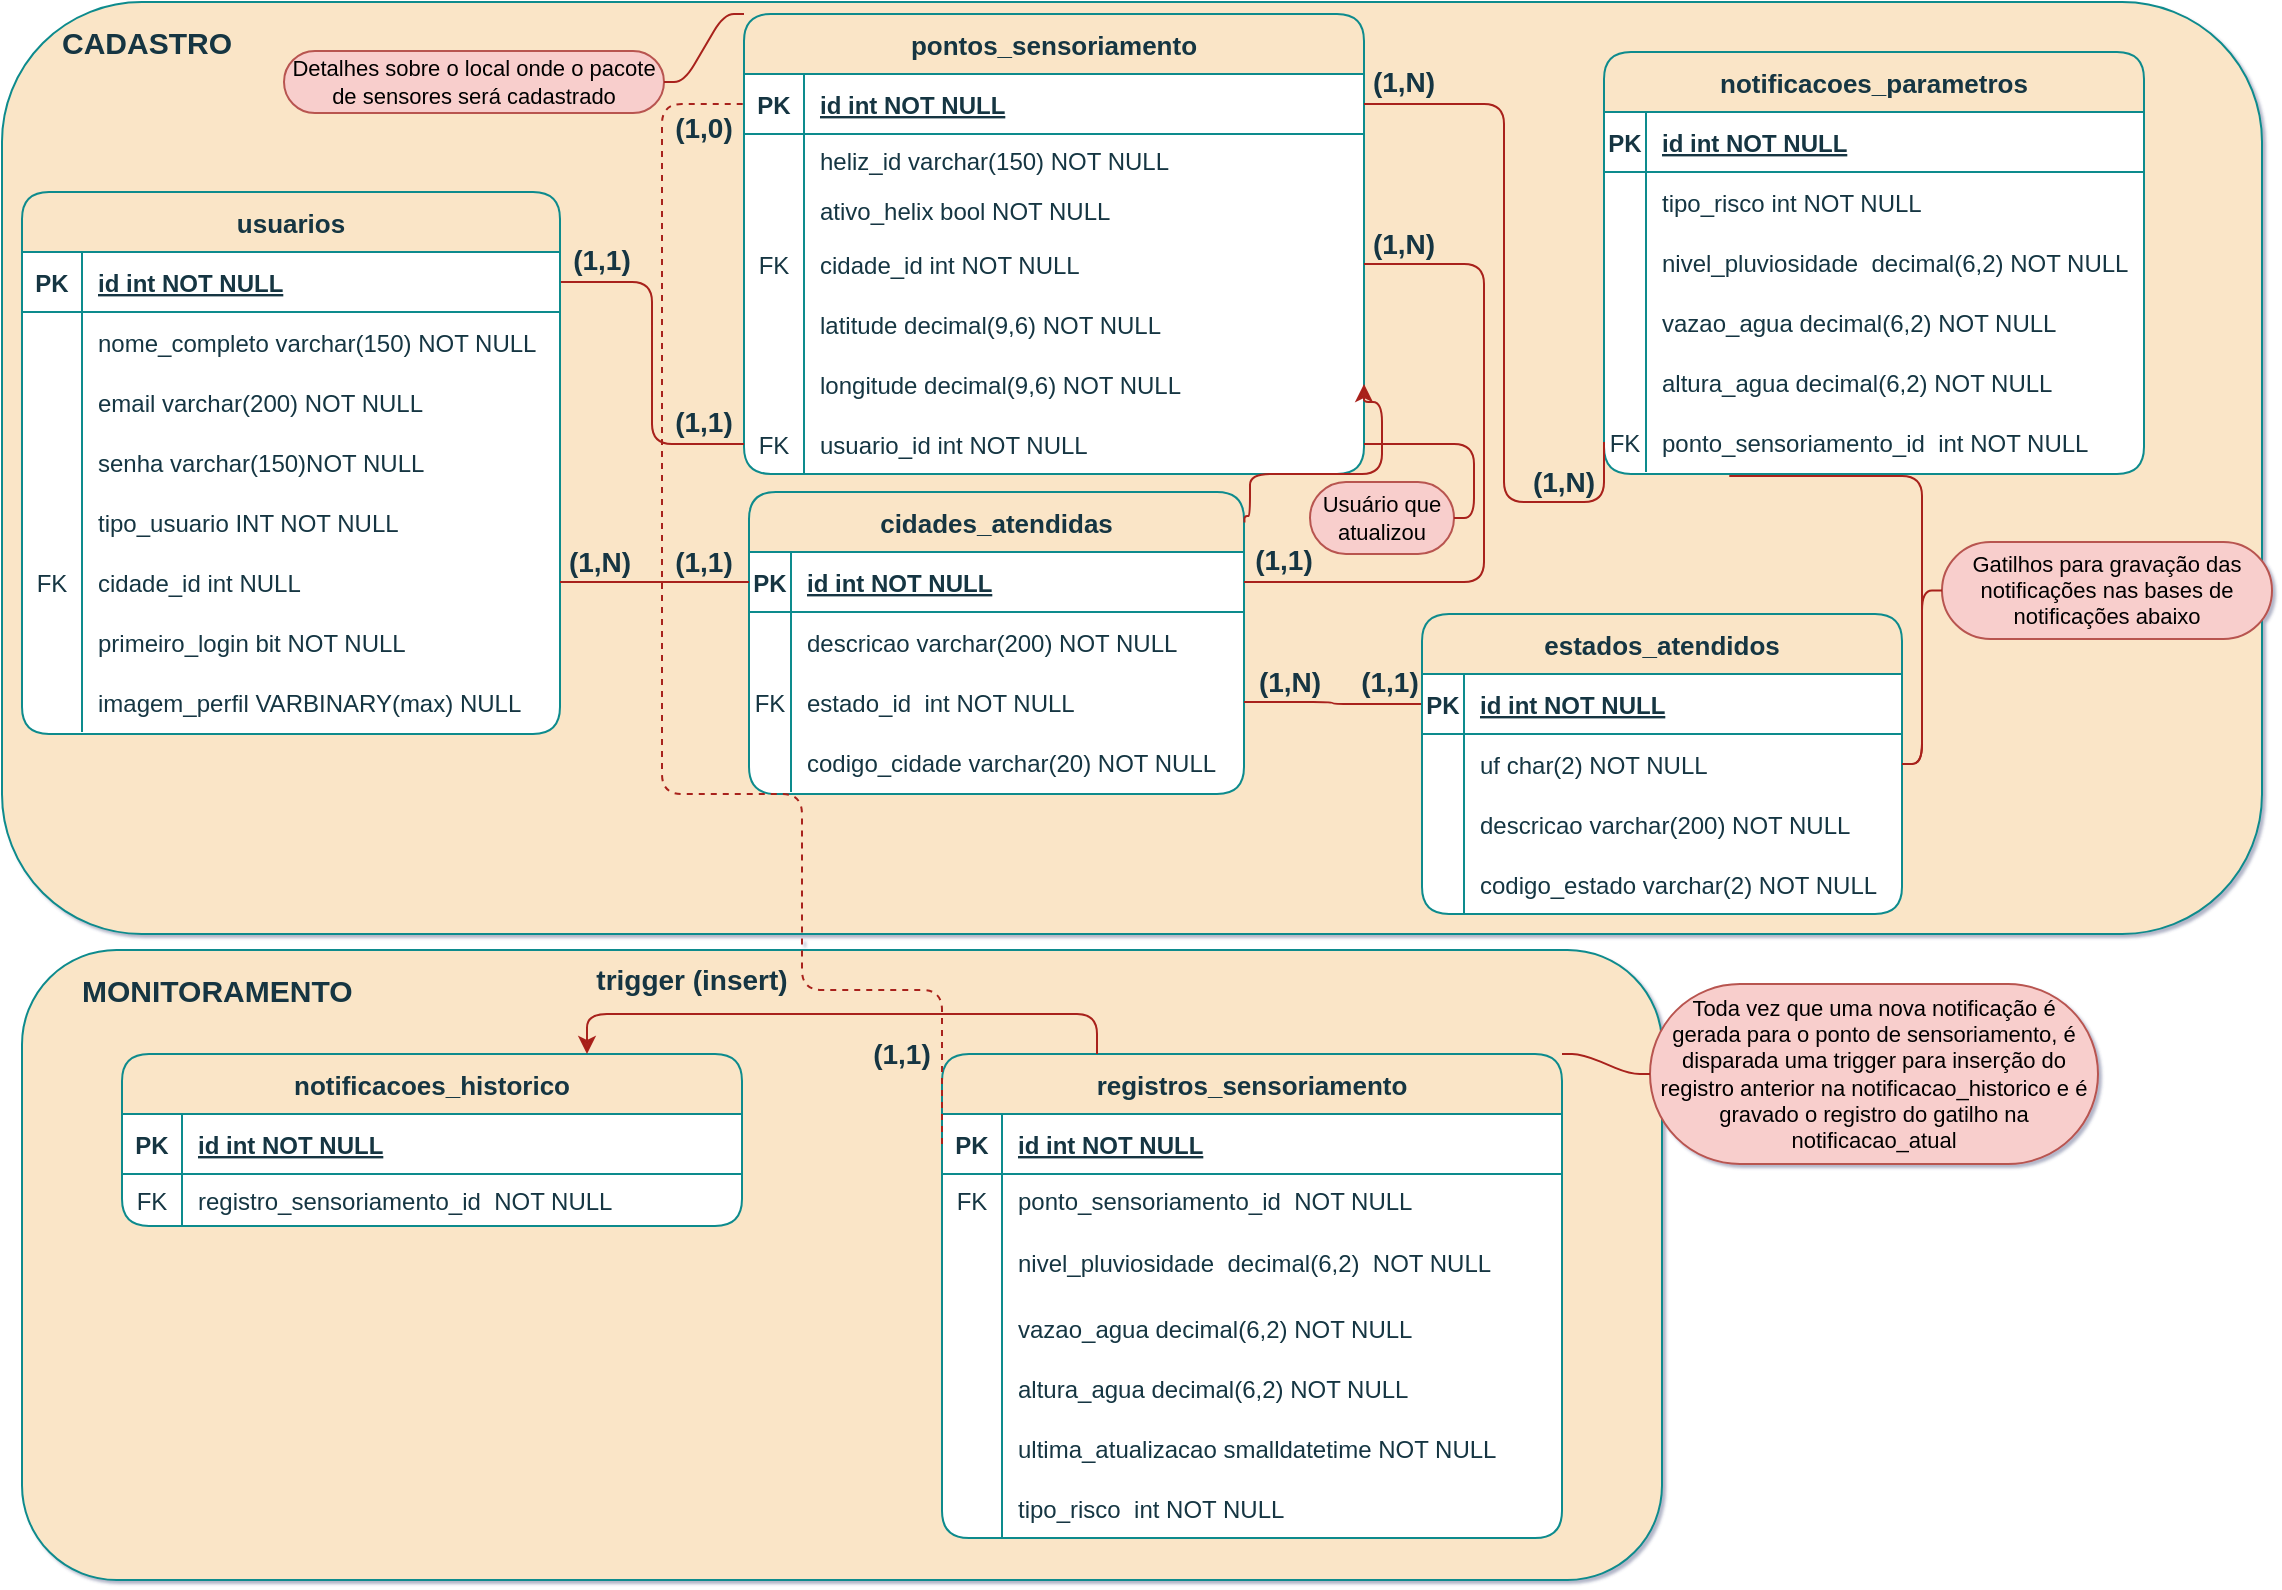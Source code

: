 <mxfile version="14.9.6" type="device"><diagram id="jBr9IymZBDdei56q7elg" name="avisa-enchente"><mxGraphModel dx="846" dy="494" grid="1" gridSize="10" guides="1" tooltips="1" connect="1" arrows="1" fold="1" page="1" pageScale="1" pageWidth="1169" pageHeight="827" background="#ffffff" math="0" shadow="1"><root><mxCell id="0"/><mxCell id="1" parent="0"/><mxCell id="1Hnr6GfS779d2WCaRa4n-60" value="CADASTRO" style="rounded=1;whiteSpace=wrap;html=1;fillColor=#FAE5C7;labelPosition=center;verticalLabelPosition=top;align=left;verticalAlign=bottom;spacingTop=0;strokeColor=#0F8B8D;spacing=-30;spacingRight=0;spacingLeft=60;fontStyle=1;fontSize=15;gradientDirection=west;fontColor=#143642;" parent="1" vertex="1"><mxGeometry x="30" y="14" width="1130" height="466" as="geometry"/></mxCell><mxCell id="1Hnr6GfS779d2WCaRa4n-58" value="MONITORAMENTO" style="rounded=1;whiteSpace=wrap;html=1;labelPosition=center;verticalLabelPosition=top;align=left;verticalAlign=bottom;spacingLeft=60;fillColor=#FAE5C7;strokeColor=#0F8B8D;spacing=-30;fontStyle=1;fontSize=15;fontColor=#143642;" parent="1" vertex="1"><mxGeometry x="40" y="488" width="820" height="315" as="geometry"/></mxCell><mxCell id="GgsB9vid7x8GfVZ6DbZx-3" value="notificacoes_parametros" style="shape=table;startSize=30;container=1;collapsible=1;childLayout=tableLayout;fixedRows=1;rowLines=0;fontStyle=1;align=center;resizeLast=1;fontSize=13;swimlaneFillColor=default;fillColor=#FAE5C7;strokeColor=#0F8B8D;fontColor=#143642;rounded=1;" parent="1" vertex="1"><mxGeometry x="831" y="39" width="270" height="211" as="geometry"/></mxCell><mxCell id="GgsB9vid7x8GfVZ6DbZx-4" value="" style="shape=partialRectangle;collapsible=0;dropTarget=0;pointerEvents=0;fillColor=none;points=[[0,0.5],[1,0.5]];portConstraint=eastwest;top=0;left=0;right=0;bottom=1;strokeColor=#0F8B8D;fontColor=#143642;rounded=1;" parent="GgsB9vid7x8GfVZ6DbZx-3" vertex="1"><mxGeometry y="30" width="270" height="30" as="geometry"/></mxCell><mxCell id="GgsB9vid7x8GfVZ6DbZx-5" value="PK" style="shape=partialRectangle;overflow=hidden;connectable=0;fillColor=none;top=0;left=0;bottom=0;right=0;fontStyle=1;strokeColor=#0F8B8D;fontColor=#143642;rounded=1;" parent="GgsB9vid7x8GfVZ6DbZx-4" vertex="1"><mxGeometry width="21.0" height="30" as="geometry"><mxRectangle width="21.0" height="30" as="alternateBounds"/></mxGeometry></mxCell><mxCell id="GgsB9vid7x8GfVZ6DbZx-6" value="id int NOT NULL" style="shape=partialRectangle;overflow=hidden;connectable=0;fillColor=none;top=0;left=0;bottom=0;right=0;align=left;spacingLeft=6;fontStyle=5;strokeColor=#0F8B8D;fontColor=#143642;rounded=1;" parent="GgsB9vid7x8GfVZ6DbZx-4" vertex="1"><mxGeometry x="21.0" width="249" height="30" as="geometry"><mxRectangle width="249" height="30" as="alternateBounds"/></mxGeometry></mxCell><mxCell id="M9sTHSQk9qjNl0RPblQT-67" style="shape=partialRectangle;collapsible=0;dropTarget=0;pointerEvents=0;fillColor=none;points=[[0,0.5],[1,0.5]];portConstraint=eastwest;top=0;left=0;right=0;bottom=0;strokeColor=#0F8B8D;fontColor=#143642;rounded=1;" parent="GgsB9vid7x8GfVZ6DbZx-3" vertex="1"><mxGeometry y="60" width="270" height="30" as="geometry"/></mxCell><mxCell id="M9sTHSQk9qjNl0RPblQT-68" style="shape=partialRectangle;overflow=hidden;connectable=0;fillColor=none;top=0;left=0;bottom=0;right=0;strokeColor=#0F8B8D;fontColor=#143642;rounded=1;" parent="M9sTHSQk9qjNl0RPblQT-67" vertex="1"><mxGeometry width="21.0" height="30" as="geometry"><mxRectangle width="21.0" height="30" as="alternateBounds"/></mxGeometry></mxCell><mxCell id="M9sTHSQk9qjNl0RPblQT-69" value="tipo_risco int NOT NULL" style="shape=partialRectangle;overflow=hidden;connectable=0;fillColor=none;top=0;left=0;bottom=0;right=0;align=left;spacingLeft=6;strokeColor=#0F8B8D;fontColor=#143642;rounded=1;" parent="M9sTHSQk9qjNl0RPblQT-67" vertex="1"><mxGeometry x="21.0" width="249" height="30" as="geometry"><mxRectangle width="249" height="30" as="alternateBounds"/></mxGeometry></mxCell><mxCell id="M9sTHSQk9qjNl0RPblQT-70" style="shape=partialRectangle;collapsible=0;dropTarget=0;pointerEvents=0;fillColor=none;points=[[0,0.5],[1,0.5]];portConstraint=eastwest;top=0;left=0;right=0;bottom=0;strokeColor=#0F8B8D;fontColor=#143642;rounded=1;" parent="GgsB9vid7x8GfVZ6DbZx-3" vertex="1"><mxGeometry y="90" width="270" height="30" as="geometry"/></mxCell><mxCell id="M9sTHSQk9qjNl0RPblQT-71" style="shape=partialRectangle;overflow=hidden;connectable=0;fillColor=none;top=0;left=0;bottom=0;right=0;strokeColor=#0F8B8D;fontColor=#143642;rounded=1;" parent="M9sTHSQk9qjNl0RPblQT-70" vertex="1"><mxGeometry width="21.0" height="30" as="geometry"><mxRectangle width="21.0" height="30" as="alternateBounds"/></mxGeometry></mxCell><mxCell id="M9sTHSQk9qjNl0RPblQT-72" value="nivel_pluviosidade  decimal(6,2) NOT NULL" style="shape=partialRectangle;overflow=hidden;connectable=0;fillColor=none;top=0;left=0;bottom=0;right=0;align=left;spacingLeft=6;strokeColor=#0F8B8D;fontColor=#143642;rounded=1;" parent="M9sTHSQk9qjNl0RPblQT-70" vertex="1"><mxGeometry x="21.0" width="249" height="30" as="geometry"><mxRectangle width="249" height="30" as="alternateBounds"/></mxGeometry></mxCell><mxCell id="M9sTHSQk9qjNl0RPblQT-84" style="shape=partialRectangle;collapsible=0;dropTarget=0;pointerEvents=0;fillColor=none;points=[[0,0.5],[1,0.5]];portConstraint=eastwest;top=0;left=0;right=0;bottom=0;strokeColor=#0F8B8D;fontColor=#143642;rounded=1;" parent="GgsB9vid7x8GfVZ6DbZx-3" vertex="1"><mxGeometry y="120" width="270" height="30" as="geometry"/></mxCell><mxCell id="M9sTHSQk9qjNl0RPblQT-85" style="shape=partialRectangle;overflow=hidden;connectable=0;fillColor=none;top=0;left=0;bottom=0;right=0;strokeColor=#0F8B8D;fontColor=#143642;rounded=1;" parent="M9sTHSQk9qjNl0RPblQT-84" vertex="1"><mxGeometry width="21.0" height="30" as="geometry"><mxRectangle width="21.0" height="30" as="alternateBounds"/></mxGeometry></mxCell><mxCell id="M9sTHSQk9qjNl0RPblQT-86" value="vazao_agua decimal(6,2) NOT NULL" style="shape=partialRectangle;overflow=hidden;connectable=0;fillColor=none;top=0;left=0;bottom=0;right=0;align=left;spacingLeft=6;strokeColor=#0F8B8D;fontColor=#143642;rounded=1;" parent="M9sTHSQk9qjNl0RPblQT-84" vertex="1"><mxGeometry x="21.0" width="249" height="30" as="geometry"><mxRectangle width="249" height="30" as="alternateBounds"/></mxGeometry></mxCell><mxCell id="M9sTHSQk9qjNl0RPblQT-81" style="shape=partialRectangle;collapsible=0;dropTarget=0;pointerEvents=0;fillColor=none;points=[[0,0.5],[1,0.5]];portConstraint=eastwest;top=0;left=0;right=0;bottom=0;strokeColor=#0F8B8D;fontColor=#143642;rounded=1;" parent="GgsB9vid7x8GfVZ6DbZx-3" vertex="1"><mxGeometry y="150" width="270" height="30" as="geometry"/></mxCell><mxCell id="M9sTHSQk9qjNl0RPblQT-82" style="shape=partialRectangle;overflow=hidden;connectable=0;fillColor=none;top=0;left=0;bottom=0;right=0;strokeColor=#0F8B8D;fontColor=#143642;rounded=1;" parent="M9sTHSQk9qjNl0RPblQT-81" vertex="1"><mxGeometry width="21.0" height="30" as="geometry"><mxRectangle width="21.0" height="30" as="alternateBounds"/></mxGeometry></mxCell><mxCell id="M9sTHSQk9qjNl0RPblQT-83" value="altura_agua decimal(6,2) NOT NULL" style="shape=partialRectangle;overflow=hidden;connectable=0;fillColor=none;top=0;left=0;bottom=0;right=0;align=left;spacingLeft=6;strokeColor=#0F8B8D;fontColor=#143642;rounded=1;" parent="M9sTHSQk9qjNl0RPblQT-81" vertex="1"><mxGeometry x="21.0" width="249" height="30" as="geometry"><mxRectangle width="249" height="30" as="alternateBounds"/></mxGeometry></mxCell><mxCell id="GgsB9vid7x8GfVZ6DbZx-10" value="" style="shape=partialRectangle;collapsible=0;dropTarget=0;pointerEvents=0;fillColor=none;points=[[0,0.5],[1,0.5]];portConstraint=eastwest;top=0;left=0;right=0;bottom=0;strokeColor=#0F8B8D;fontColor=#143642;rounded=1;" parent="GgsB9vid7x8GfVZ6DbZx-3" vertex="1"><mxGeometry y="180" width="270" height="30" as="geometry"/></mxCell><mxCell id="GgsB9vid7x8GfVZ6DbZx-11" value="FK" style="shape=partialRectangle;overflow=hidden;connectable=0;fillColor=none;top=0;left=0;bottom=0;right=0;strokeColor=#0F8B8D;fontColor=#143642;rounded=1;" parent="GgsB9vid7x8GfVZ6DbZx-10" vertex="1"><mxGeometry width="21.0" height="30" as="geometry"><mxRectangle width="21.0" height="30" as="alternateBounds"/></mxGeometry></mxCell><mxCell id="GgsB9vid7x8GfVZ6DbZx-12" value="ponto_sensoriamento_id  int NOT NULL" style="shape=partialRectangle;overflow=hidden;connectable=0;fillColor=none;top=0;left=0;bottom=0;right=0;align=left;spacingLeft=6;strokeColor=#0F8B8D;fontColor=#143642;rounded=1;" parent="GgsB9vid7x8GfVZ6DbZx-10" vertex="1"><mxGeometry x="21.0" width="249" height="30" as="geometry"><mxRectangle width="249" height="30" as="alternateBounds"/></mxGeometry></mxCell><mxCell id="M9sTHSQk9qjNl0RPblQT-98" style="edgeStyle=orthogonalEdgeStyle;rounded=1;orthogonalLoop=1;jettySize=auto;html=1;entryX=1;entryY=0.5;entryDx=0;entryDy=0;endArrow=none;endFill=0;exitX=1;exitY=0.5;exitDx=0;exitDy=0;labelBackgroundColor=#DAD2D8;strokeColor=#A8201A;fontColor=#143642;" parent="1" target="M9sTHSQk9qjNl0RPblQT-17" edge="1"><mxGeometry relative="1" as="geometry"/></mxCell><mxCell id="GgsB9vid7x8GfVZ6DbZx-35" value="pontos_sensoriamento" style="shape=table;startSize=30;container=1;collapsible=1;childLayout=tableLayout;fixedRows=1;rowLines=0;fontStyle=1;align=center;resizeLast=1;fontSize=13;swimlaneFillColor=default;fillColor=#FAE5C7;strokeColor=#0F8B8D;fontColor=#143642;rounded=1;" parent="1" vertex="1"><mxGeometry x="401" y="20" width="310" height="230" as="geometry"><mxRectangle x="350" y="20" width="170" height="30" as="alternateBounds"/></mxGeometry></mxCell><mxCell id="GgsB9vid7x8GfVZ6DbZx-36" value="" style="shape=partialRectangle;collapsible=0;dropTarget=0;pointerEvents=0;fillColor=none;points=[[0,0.5],[1,0.5]];portConstraint=eastwest;top=0;left=0;right=0;bottom=1;strokeColor=#0F8B8D;fontColor=#143642;rounded=1;" parent="GgsB9vid7x8GfVZ6DbZx-35" vertex="1"><mxGeometry y="30" width="310" height="30" as="geometry"/></mxCell><mxCell id="GgsB9vid7x8GfVZ6DbZx-37" value="PK" style="shape=partialRectangle;overflow=hidden;connectable=0;fillColor=none;top=0;left=0;bottom=0;right=0;fontStyle=1;strokeColor=#0F8B8D;fontColor=#143642;rounded=1;" parent="GgsB9vid7x8GfVZ6DbZx-36" vertex="1"><mxGeometry width="30" height="30" as="geometry"><mxRectangle width="30" height="30" as="alternateBounds"/></mxGeometry></mxCell><mxCell id="GgsB9vid7x8GfVZ6DbZx-38" value="id int NOT NULL" style="shape=partialRectangle;overflow=hidden;connectable=0;fillColor=none;top=0;left=0;bottom=0;right=0;align=left;spacingLeft=6;fontStyle=5;strokeColor=#0F8B8D;fontColor=#143642;rounded=1;" parent="GgsB9vid7x8GfVZ6DbZx-36" vertex="1"><mxGeometry x="30" width="280" height="30" as="geometry"><mxRectangle width="280" height="30" as="alternateBounds"/></mxGeometry></mxCell><mxCell id="GgsB9vid7x8GfVZ6DbZx-39" value="" style="shape=partialRectangle;collapsible=0;dropTarget=0;pointerEvents=0;fillColor=none;points=[[0,0.5],[1,0.5]];portConstraint=eastwest;top=0;left=0;right=0;bottom=0;strokeColor=#0F8B8D;fontColor=#143642;rounded=1;" parent="GgsB9vid7x8GfVZ6DbZx-35" vertex="1"><mxGeometry y="60" width="310" height="26" as="geometry"/></mxCell><mxCell id="GgsB9vid7x8GfVZ6DbZx-40" value="" style="shape=partialRectangle;overflow=hidden;connectable=0;fillColor=none;top=0;left=0;bottom=0;right=0;strokeColor=#0F8B8D;fontColor=#143642;rounded=1;" parent="GgsB9vid7x8GfVZ6DbZx-39" vertex="1"><mxGeometry width="30" height="26" as="geometry"><mxRectangle width="30" height="26" as="alternateBounds"/></mxGeometry></mxCell><mxCell id="GgsB9vid7x8GfVZ6DbZx-41" value="heliz_id varchar(150) NOT NULL " style="shape=partialRectangle;overflow=hidden;connectable=0;fillColor=none;top=0;left=0;bottom=0;right=0;align=left;spacingLeft=6;strokeColor=#0F8B8D;fontColor=#143642;rounded=1;" parent="GgsB9vid7x8GfVZ6DbZx-39" vertex="1"><mxGeometry x="30" width="280" height="26" as="geometry"><mxRectangle width="280" height="26" as="alternateBounds"/></mxGeometry></mxCell><mxCell id="GgsB9vid7x8GfVZ6DbZx-42" value="" style="shape=partialRectangle;collapsible=0;dropTarget=0;pointerEvents=0;fillColor=none;points=[[0,0.5],[1,0.5]];portConstraint=eastwest;top=0;left=0;right=0;bottom=0;strokeColor=#0F8B8D;fontColor=#143642;rounded=1;" parent="GgsB9vid7x8GfVZ6DbZx-35" vertex="1"><mxGeometry y="86" width="310" height="24" as="geometry"/></mxCell><mxCell id="GgsB9vid7x8GfVZ6DbZx-43" value="" style="shape=partialRectangle;overflow=hidden;connectable=0;fillColor=none;top=0;left=0;bottom=0;right=0;strokeColor=#0F8B8D;fontColor=#143642;rounded=1;" parent="GgsB9vid7x8GfVZ6DbZx-42" vertex="1"><mxGeometry width="30" height="24" as="geometry"><mxRectangle width="30" height="24" as="alternateBounds"/></mxGeometry></mxCell><mxCell id="GgsB9vid7x8GfVZ6DbZx-44" value="ativo_helix bool NOT NULL" style="shape=partialRectangle;overflow=hidden;connectable=0;fillColor=none;top=0;left=0;bottom=0;right=0;align=left;spacingLeft=6;strokeColor=#0F8B8D;fontColor=#143642;rounded=1;" parent="GgsB9vid7x8GfVZ6DbZx-42" vertex="1"><mxGeometry x="30" width="280" height="24" as="geometry"><mxRectangle width="280" height="24" as="alternateBounds"/></mxGeometry></mxCell><mxCell id="5u42FS3XqOp0l-_GVUL--12" style="shape=partialRectangle;collapsible=0;dropTarget=0;pointerEvents=0;fillColor=none;points=[[0,0.5],[1,0.5]];portConstraint=eastwest;top=0;left=0;right=0;bottom=0;strokeColor=#0F8B8D;fontColor=#143642;rounded=1;" parent="GgsB9vid7x8GfVZ6DbZx-35" vertex="1"><mxGeometry y="110" width="310" height="30" as="geometry"/></mxCell><mxCell id="5u42FS3XqOp0l-_GVUL--13" value="FK" style="shape=partialRectangle;overflow=hidden;connectable=0;fillColor=none;top=0;left=0;bottom=0;right=0;strokeColor=#0F8B8D;fontColor=#143642;rounded=1;" parent="5u42FS3XqOp0l-_GVUL--12" vertex="1"><mxGeometry width="30" height="30" as="geometry"><mxRectangle width="30" height="30" as="alternateBounds"/></mxGeometry></mxCell><mxCell id="5u42FS3XqOp0l-_GVUL--14" value="cidade_id int NOT NULL" style="shape=partialRectangle;overflow=hidden;connectable=0;fillColor=none;top=0;left=0;bottom=0;right=0;align=left;spacingLeft=6;fontStyle=0;strokeColor=#0F8B8D;fontColor=#143642;rounded=1;" parent="5u42FS3XqOp0l-_GVUL--12" vertex="1"><mxGeometry x="30" width="280" height="30" as="geometry"><mxRectangle width="280" height="30" as="alternateBounds"/></mxGeometry></mxCell><mxCell id="M9sTHSQk9qjNl0RPblQT-13" style="shape=partialRectangle;collapsible=0;dropTarget=0;pointerEvents=0;fillColor=none;points=[[0,0.5],[1,0.5]];portConstraint=eastwest;top=0;left=0;right=0;bottom=0;strokeColor=#0F8B8D;fontColor=#143642;rounded=1;" parent="GgsB9vid7x8GfVZ6DbZx-35" vertex="1"><mxGeometry y="140" width="310" height="30" as="geometry"/></mxCell><mxCell id="M9sTHSQk9qjNl0RPblQT-14" value="&#10;&#10;&lt;span style=&quot;color: rgb(0, 0, 0); font-family: helvetica; font-size: 12px; font-style: normal; font-weight: 400; letter-spacing: normal; text-align: left; text-indent: 0px; text-transform: none; word-spacing: 0px; background-color: rgb(248, 249, 250); display: inline; float: none;&quot;&gt;latitude Decimal(9,6) NOT NULL&lt;/span&gt;&#10;&#10;" style="shape=partialRectangle;overflow=hidden;connectable=0;fillColor=none;top=0;left=0;bottom=0;right=0;strokeColor=#0F8B8D;fontColor=#143642;rounded=1;" parent="M9sTHSQk9qjNl0RPblQT-13" vertex="1"><mxGeometry width="30" height="30" as="geometry"><mxRectangle width="30" height="30" as="alternateBounds"/></mxGeometry></mxCell><mxCell id="M9sTHSQk9qjNl0RPblQT-15" value="latitude decimal(9,6) NOT NULL" style="shape=partialRectangle;overflow=hidden;connectable=0;fillColor=none;top=0;left=0;bottom=0;right=0;align=left;spacingLeft=6;fontStyle=0;strokeColor=#0F8B8D;fontColor=#143642;rounded=1;" parent="M9sTHSQk9qjNl0RPblQT-13" vertex="1"><mxGeometry x="30" width="280" height="30" as="geometry"><mxRectangle width="280" height="30" as="alternateBounds"/></mxGeometry></mxCell><mxCell id="M9sTHSQk9qjNl0RPblQT-10" style="shape=partialRectangle;collapsible=0;dropTarget=0;pointerEvents=0;fillColor=none;points=[[0,0.5],[1,0.5]];portConstraint=eastwest;top=0;left=0;right=0;bottom=0;strokeColor=#0F8B8D;fontColor=#143642;rounded=1;" parent="GgsB9vid7x8GfVZ6DbZx-35" vertex="1"><mxGeometry y="170" width="310" height="30" as="geometry"/></mxCell><mxCell id="M9sTHSQk9qjNl0RPblQT-11" style="shape=partialRectangle;overflow=hidden;connectable=0;fillColor=none;top=0;left=0;bottom=0;right=0;strokeColor=#0F8B8D;fontColor=#143642;rounded=1;" parent="M9sTHSQk9qjNl0RPblQT-10" vertex="1"><mxGeometry width="30" height="30" as="geometry"><mxRectangle width="30" height="30" as="alternateBounds"/></mxGeometry></mxCell><mxCell id="M9sTHSQk9qjNl0RPblQT-12" value="longitude decimal(9,6) NOT NULL" style="shape=partialRectangle;overflow=hidden;connectable=0;fillColor=none;top=0;left=0;bottom=0;right=0;align=left;spacingLeft=6;fontStyle=0;strokeColor=#0F8B8D;fontColor=#143642;rounded=1;" parent="M9sTHSQk9qjNl0RPblQT-10" vertex="1"><mxGeometry x="30" width="280" height="30" as="geometry"><mxRectangle width="280" height="30" as="alternateBounds"/></mxGeometry></mxCell><mxCell id="M9sTHSQk9qjNl0RPblQT-64" style="shape=partialRectangle;collapsible=0;dropTarget=0;pointerEvents=0;fillColor=none;points=[[0,0.5],[1,0.5]];portConstraint=eastwest;top=0;left=0;right=0;bottom=0;strokeColor=#0F8B8D;fontColor=#143642;rounded=1;" parent="GgsB9vid7x8GfVZ6DbZx-35" vertex="1"><mxGeometry y="200" width="310" height="30" as="geometry"/></mxCell><mxCell id="M9sTHSQk9qjNl0RPblQT-65" value="FK" style="shape=partialRectangle;overflow=hidden;connectable=0;fillColor=none;top=0;left=0;bottom=0;right=0;strokeColor=#0F8B8D;fontColor=#143642;rounded=1;" parent="M9sTHSQk9qjNl0RPblQT-64" vertex="1"><mxGeometry width="30" height="30" as="geometry"><mxRectangle width="30" height="30" as="alternateBounds"/></mxGeometry></mxCell><mxCell id="M9sTHSQk9qjNl0RPblQT-66" value="usuario_id int NOT NULL" style="shape=partialRectangle;overflow=hidden;connectable=0;fillColor=none;top=0;left=0;bottom=0;right=0;align=left;spacingLeft=6;fontStyle=0;strokeColor=#0F8B8D;fontColor=#143642;rounded=1;" parent="M9sTHSQk9qjNl0RPblQT-64" vertex="1"><mxGeometry x="30" width="280" height="30" as="geometry"><mxRectangle width="280" height="30" as="alternateBounds"/></mxGeometry></mxCell><mxCell id="5u42FS3XqOp0l-_GVUL--7" style="edgeStyle=orthogonalEdgeStyle;rounded=1;orthogonalLoop=1;jettySize=auto;html=1;entryX=0;entryY=0.5;entryDx=0;entryDy=0;endArrow=none;endFill=0;exitX=1;exitY=0.5;exitDx=0;exitDy=0;labelBackgroundColor=#DAD2D8;strokeColor=#A8201A;fontColor=#143642;" parent="1" source="GgsB9vid7x8GfVZ6DbZx-55" target="M9sTHSQk9qjNl0RPblQT-64" edge="1"><mxGeometry relative="1" as="geometry"/></mxCell><mxCell id="GgsB9vid7x8GfVZ6DbZx-54" value="usuarios" style="shape=table;startSize=30;container=1;collapsible=1;childLayout=tableLayout;fixedRows=1;rowLines=0;fontStyle=1;align=center;resizeLast=1;fontSize=13;swimlaneFillColor=default;fillColor=#FAE5C7;strokeColor=#0F8B8D;fontColor=#143642;rounded=1;" parent="1" vertex="1"><mxGeometry x="40" y="109" width="269" height="271" as="geometry"/></mxCell><mxCell id="GgsB9vid7x8GfVZ6DbZx-55" value="" style="shape=partialRectangle;collapsible=0;dropTarget=0;pointerEvents=0;fillColor=none;points=[[0,0.5],[1,0.5]];portConstraint=eastwest;top=0;left=0;right=0;bottom=1;strokeColor=#0F8B8D;fontColor=#143642;rounded=1;" parent="GgsB9vid7x8GfVZ6DbZx-54" vertex="1"><mxGeometry y="30" width="269" height="30" as="geometry"/></mxCell><mxCell id="GgsB9vid7x8GfVZ6DbZx-56" value="PK" style="shape=partialRectangle;overflow=hidden;connectable=0;fillColor=none;top=0;left=0;bottom=0;right=0;fontStyle=1;strokeColor=#0F8B8D;fontColor=#143642;rounded=1;" parent="GgsB9vid7x8GfVZ6DbZx-55" vertex="1"><mxGeometry width="30" height="30" as="geometry"><mxRectangle width="30" height="30" as="alternateBounds"/></mxGeometry></mxCell><mxCell id="GgsB9vid7x8GfVZ6DbZx-57" value="id int NOT NULL " style="shape=partialRectangle;overflow=hidden;connectable=0;fillColor=none;top=0;left=0;bottom=0;right=0;align=left;spacingLeft=6;fontStyle=5;strokeColor=#0F8B8D;fontColor=#143642;rounded=1;" parent="GgsB9vid7x8GfVZ6DbZx-55" vertex="1"><mxGeometry x="30" width="239" height="30" as="geometry"><mxRectangle width="239" height="30" as="alternateBounds"/></mxGeometry></mxCell><mxCell id="GgsB9vid7x8GfVZ6DbZx-58" value="" style="shape=partialRectangle;collapsible=0;dropTarget=0;pointerEvents=0;fillColor=none;points=[[0,0.5],[1,0.5]];portConstraint=eastwest;top=0;left=0;right=0;bottom=0;strokeColor=#0F8B8D;fontColor=#143642;rounded=1;" parent="GgsB9vid7x8GfVZ6DbZx-54" vertex="1"><mxGeometry y="60" width="269" height="30" as="geometry"/></mxCell><mxCell id="GgsB9vid7x8GfVZ6DbZx-59" value="" style="shape=partialRectangle;overflow=hidden;connectable=0;fillColor=none;top=0;left=0;bottom=0;right=0;strokeColor=#0F8B8D;fontColor=#143642;rounded=1;" parent="GgsB9vid7x8GfVZ6DbZx-58" vertex="1"><mxGeometry width="30" height="30" as="geometry"><mxRectangle width="30" height="30" as="alternateBounds"/></mxGeometry></mxCell><mxCell id="GgsB9vid7x8GfVZ6DbZx-60" value="nome_completo varchar(150) NOT NULL" style="shape=partialRectangle;overflow=hidden;connectable=0;fillColor=none;top=0;left=0;bottom=0;right=0;align=left;spacingLeft=6;strokeColor=#0F8B8D;fontColor=#143642;rounded=1;" parent="GgsB9vid7x8GfVZ6DbZx-58" vertex="1"><mxGeometry x="30" width="239" height="30" as="geometry"><mxRectangle width="239" height="30" as="alternateBounds"/></mxGeometry></mxCell><mxCell id="M9sTHSQk9qjNl0RPblQT-42" style="shape=partialRectangle;collapsible=0;dropTarget=0;pointerEvents=0;fillColor=none;points=[[0,0.5],[1,0.5]];portConstraint=eastwest;top=0;left=0;right=0;bottom=0;strokeColor=#0F8B8D;fontColor=#143642;rounded=1;" parent="GgsB9vid7x8GfVZ6DbZx-54" vertex="1"><mxGeometry y="90" width="269" height="30" as="geometry"/></mxCell><mxCell id="M9sTHSQk9qjNl0RPblQT-43" style="shape=partialRectangle;overflow=hidden;connectable=0;fillColor=none;top=0;left=0;bottom=0;right=0;strokeColor=#0F8B8D;fontColor=#143642;rounded=1;" parent="M9sTHSQk9qjNl0RPblQT-42" vertex="1"><mxGeometry width="30" height="30" as="geometry"><mxRectangle width="30" height="30" as="alternateBounds"/></mxGeometry></mxCell><mxCell id="M9sTHSQk9qjNl0RPblQT-44" value="email varchar(200) NOT NULL" style="shape=partialRectangle;overflow=hidden;connectable=0;fillColor=none;top=0;left=0;bottom=0;right=0;align=left;spacingLeft=6;strokeColor=#0F8B8D;fontColor=#143642;rounded=1;" parent="M9sTHSQk9qjNl0RPblQT-42" vertex="1"><mxGeometry x="30" width="239" height="30" as="geometry"><mxRectangle width="239" height="30" as="alternateBounds"/></mxGeometry></mxCell><mxCell id="GgsB9vid7x8GfVZ6DbZx-61" style="shape=partialRectangle;collapsible=0;dropTarget=0;pointerEvents=0;fillColor=none;points=[[0,0.5],[1,0.5]];portConstraint=eastwest;top=0;left=0;right=0;bottom=0;strokeColor=#0F8B8D;fontColor=#143642;rounded=1;" parent="GgsB9vid7x8GfVZ6DbZx-54" vertex="1"><mxGeometry y="120" width="269" height="30" as="geometry"/></mxCell><mxCell id="GgsB9vid7x8GfVZ6DbZx-62" style="shape=partialRectangle;overflow=hidden;connectable=0;fillColor=none;top=0;left=0;bottom=0;right=0;strokeColor=#0F8B8D;fontColor=#143642;rounded=1;" parent="GgsB9vid7x8GfVZ6DbZx-61" vertex="1"><mxGeometry width="30" height="30" as="geometry"><mxRectangle width="30" height="30" as="alternateBounds"/></mxGeometry></mxCell><mxCell id="GgsB9vid7x8GfVZ6DbZx-63" value="senha varchar(150)NOT NULL" style="shape=partialRectangle;overflow=hidden;connectable=0;fillColor=none;top=0;left=0;bottom=0;right=0;align=left;spacingLeft=6;strokeColor=#0F8B8D;fontColor=#143642;rounded=1;" parent="GgsB9vid7x8GfVZ6DbZx-61" vertex="1"><mxGeometry x="30" width="239" height="30" as="geometry"><mxRectangle width="239" height="30" as="alternateBounds"/></mxGeometry></mxCell><mxCell id="GgsB9vid7x8GfVZ6DbZx-64" style="shape=partialRectangle;collapsible=0;dropTarget=0;pointerEvents=0;fillColor=none;points=[[0,0.5],[1,0.5]];portConstraint=eastwest;top=0;left=0;right=0;bottom=0;strokeColor=#0F8B8D;fontColor=#143642;rounded=1;" parent="GgsB9vid7x8GfVZ6DbZx-54" vertex="1"><mxGeometry y="150" width="269" height="30" as="geometry"/></mxCell><mxCell id="GgsB9vid7x8GfVZ6DbZx-65" style="shape=partialRectangle;overflow=hidden;connectable=0;fillColor=none;top=0;left=0;bottom=0;right=0;strokeColor=#0F8B8D;fontColor=#143642;rounded=1;" parent="GgsB9vid7x8GfVZ6DbZx-64" vertex="1"><mxGeometry width="30" height="30" as="geometry"><mxRectangle width="30" height="30" as="alternateBounds"/></mxGeometry></mxCell><mxCell id="GgsB9vid7x8GfVZ6DbZx-66" value="tipo_usuario INT NOT NULL" style="shape=partialRectangle;overflow=hidden;connectable=0;fillColor=none;top=0;left=0;bottom=0;right=0;align=left;spacingLeft=6;strokeColor=#0F8B8D;fontColor=#143642;rounded=1;" parent="GgsB9vid7x8GfVZ6DbZx-64" vertex="1"><mxGeometry x="30" width="239" height="30" as="geometry"><mxRectangle width="239" height="30" as="alternateBounds"/></mxGeometry></mxCell><mxCell id="M9sTHSQk9qjNl0RPblQT-1" style="shape=partialRectangle;collapsible=0;dropTarget=0;pointerEvents=0;fillColor=none;points=[[0,0.5],[1,0.5]];portConstraint=eastwest;top=0;left=0;right=0;bottom=0;strokeColor=#0F8B8D;fontColor=#143642;rounded=1;" parent="GgsB9vid7x8GfVZ6DbZx-54" vertex="1"><mxGeometry y="180" width="269" height="30" as="geometry"/></mxCell><mxCell id="M9sTHSQk9qjNl0RPblQT-2" value="FK" style="shape=partialRectangle;overflow=hidden;connectable=0;fillColor=none;top=0;left=0;bottom=0;right=0;strokeColor=#0F8B8D;fontColor=#143642;rounded=1;" parent="M9sTHSQk9qjNl0RPblQT-1" vertex="1"><mxGeometry width="30" height="30" as="geometry"><mxRectangle width="30" height="30" as="alternateBounds"/></mxGeometry></mxCell><mxCell id="M9sTHSQk9qjNl0RPblQT-3" value="cidade_id int NULL" style="shape=partialRectangle;overflow=hidden;connectable=0;fillColor=none;top=0;left=0;bottom=0;right=0;align=left;spacingLeft=6;strokeColor=#0F8B8D;fontColor=#143642;rounded=1;" parent="M9sTHSQk9qjNl0RPblQT-1" vertex="1"><mxGeometry x="30" width="239" height="30" as="geometry"><mxRectangle width="239" height="30" as="alternateBounds"/></mxGeometry></mxCell><mxCell id="VbeWPt9FjLUEdwrSEuug-1" style="shape=partialRectangle;collapsible=0;dropTarget=0;pointerEvents=0;fillColor=none;points=[[0,0.5],[1,0.5]];portConstraint=eastwest;top=0;left=0;right=0;bottom=0;strokeColor=#0F8B8D;fontColor=#143642;rounded=1;" parent="GgsB9vid7x8GfVZ6DbZx-54" vertex="1"><mxGeometry y="210" width="269" height="30" as="geometry"/></mxCell><mxCell id="VbeWPt9FjLUEdwrSEuug-2" style="shape=partialRectangle;overflow=hidden;connectable=0;fillColor=none;top=0;left=0;bottom=0;right=0;strokeColor=#0F8B8D;fontColor=#143642;rounded=1;" parent="VbeWPt9FjLUEdwrSEuug-1" vertex="1"><mxGeometry width="30" height="30" as="geometry"><mxRectangle width="30" height="30" as="alternateBounds"/></mxGeometry></mxCell><mxCell id="VbeWPt9FjLUEdwrSEuug-3" value="primeiro_login bit NOT NULL" style="shape=partialRectangle;overflow=hidden;connectable=0;fillColor=none;top=0;left=0;bottom=0;right=0;align=left;spacingLeft=6;strokeColor=#0F8B8D;fontColor=#143642;rounded=1;" parent="VbeWPt9FjLUEdwrSEuug-1" vertex="1"><mxGeometry x="30" width="239" height="30" as="geometry"><mxRectangle width="239" height="30" as="alternateBounds"/></mxGeometry></mxCell><mxCell id="ABw3N2aXzjq0-5XGtumU-1" style="shape=partialRectangle;collapsible=0;dropTarget=0;pointerEvents=0;fillColor=none;points=[[0,0.5],[1,0.5]];portConstraint=eastwest;top=0;left=0;right=0;bottom=0;strokeColor=#0F8B8D;fontColor=#143642;rounded=1;" vertex="1" parent="GgsB9vid7x8GfVZ6DbZx-54"><mxGeometry y="240" width="269" height="30" as="geometry"/></mxCell><mxCell id="ABw3N2aXzjq0-5XGtumU-2" style="shape=partialRectangle;overflow=hidden;connectable=0;fillColor=none;top=0;left=0;bottom=0;right=0;strokeColor=#0F8B8D;fontColor=#143642;rounded=1;" vertex="1" parent="ABw3N2aXzjq0-5XGtumU-1"><mxGeometry width="30" height="30" as="geometry"><mxRectangle width="30" height="30" as="alternateBounds"/></mxGeometry></mxCell><mxCell id="ABw3N2aXzjq0-5XGtumU-3" value="imagem_perfil VARBINARY(max) NULL" style="shape=partialRectangle;overflow=hidden;connectable=0;fillColor=none;top=0;left=0;bottom=0;right=0;align=left;spacingLeft=6;strokeColor=#0F8B8D;fontColor=#143642;rounded=1;" vertex="1" parent="ABw3N2aXzjq0-5XGtumU-1"><mxGeometry x="30" width="239" height="30" as="geometry"><mxRectangle width="239" height="30" as="alternateBounds"/></mxGeometry></mxCell><mxCell id="5u42FS3XqOp0l-_GVUL--8" value="&lt;span style=&quot;font-size: 14px&quot;&gt;(1,1)&lt;/span&gt;" style="text;html=1;strokeColor=none;fillColor=none;align=center;verticalAlign=middle;whiteSpace=wrap;rounded=1;fontSize=14;fontStyle=1;fontColor=#143642;" parent="1" vertex="1"><mxGeometry x="361" y="214" width="40" height="20" as="geometry"/></mxCell><mxCell id="5u42FS3XqOp0l-_GVUL--10" value="&lt;span style=&quot;font-size: 14px&quot;&gt;(1,1)&lt;/span&gt;" style="text;html=1;strokeColor=none;fillColor=none;align=center;verticalAlign=middle;whiteSpace=wrap;rounded=1;fontSize=14;fontStyle=1;fontColor=#143642;" parent="1" vertex="1"><mxGeometry x="310" y="133" width="40" height="20" as="geometry"/></mxCell><mxCell id="5u42FS3XqOp0l-_GVUL--17" value="&lt;span style=&quot;font-size: 14px&quot;&gt;(1,N)&lt;/span&gt;" style="text;html=1;strokeColor=none;fillColor=none;align=center;verticalAlign=middle;whiteSpace=wrap;rounded=1;fontSize=14;fontStyle=1;fontColor=#143642;" parent="1" vertex="1"><mxGeometry x="791" y="244" width="40" height="20" as="geometry"/></mxCell><mxCell id="5u42FS3XqOp0l-_GVUL--18" value="&lt;span style=&quot;font-size: 14px&quot;&gt;(1,N)&lt;/span&gt;" style="text;html=1;strokeColor=none;fillColor=none;align=center;verticalAlign=middle;whiteSpace=wrap;rounded=1;fontSize=14;fontStyle=1;fontColor=#143642;" parent="1" vertex="1"><mxGeometry x="711" y="44" width="40" height="20" as="geometry"/></mxCell><mxCell id="M9sTHSQk9qjNl0RPblQT-16" value="cidades_atendidas" style="shape=table;startSize=30;container=1;collapsible=1;childLayout=tableLayout;fixedRows=1;rowLines=0;fontStyle=1;align=center;resizeLast=1;fontSize=13;fillColor=#FAE5C7;strokeColor=#0F8B8D;swimlaneFillColor=default;fontColor=#143642;rounded=1;" parent="1" vertex="1"><mxGeometry x="403.5" y="259" width="247.5" height="151" as="geometry"/></mxCell><mxCell id="M9sTHSQk9qjNl0RPblQT-17" value="" style="shape=partialRectangle;collapsible=0;dropTarget=0;pointerEvents=0;fillColor=none;points=[[0,0.5],[1,0.5]];portConstraint=eastwest;top=0;left=0;right=0;bottom=1;strokeColor=#0F8B8D;fontColor=#143642;rounded=1;" parent="M9sTHSQk9qjNl0RPblQT-16" vertex="1"><mxGeometry y="30" width="247.5" height="30" as="geometry"/></mxCell><mxCell id="M9sTHSQk9qjNl0RPblQT-18" value="PK" style="shape=partialRectangle;overflow=hidden;connectable=0;fillColor=none;top=0;left=0;bottom=0;right=0;fontStyle=1;strokeColor=#0F8B8D;fontColor=#143642;rounded=1;" parent="M9sTHSQk9qjNl0RPblQT-17" vertex="1"><mxGeometry width="21.0" height="30" as="geometry"><mxRectangle width="21.0" height="30" as="alternateBounds"/></mxGeometry></mxCell><mxCell id="M9sTHSQk9qjNl0RPblQT-19" value="id int NOT NULL" style="shape=partialRectangle;overflow=hidden;connectable=0;fillColor=none;top=0;left=0;bottom=0;right=0;align=left;spacingLeft=6;fontStyle=5;strokeColor=#0F8B8D;fontColor=#143642;rounded=1;" parent="M9sTHSQk9qjNl0RPblQT-17" vertex="1"><mxGeometry x="21.0" width="226.5" height="30" as="geometry"><mxRectangle width="226.5" height="30" as="alternateBounds"/></mxGeometry></mxCell><mxCell id="M9sTHSQk9qjNl0RPblQT-20" value="" style="shape=partialRectangle;collapsible=0;dropTarget=0;pointerEvents=0;fillColor=none;points=[[0,0.5],[1,0.5]];portConstraint=eastwest;top=0;left=0;right=0;bottom=0;strokeColor=#0F8B8D;fontColor=#143642;rounded=1;" parent="M9sTHSQk9qjNl0RPblQT-16" vertex="1"><mxGeometry y="60" width="247.5" height="30" as="geometry"/></mxCell><mxCell id="M9sTHSQk9qjNl0RPblQT-21" value="" style="shape=partialRectangle;overflow=hidden;connectable=0;fillColor=none;top=0;left=0;bottom=0;right=0;strokeColor=#0F8B8D;fontColor=#143642;rounded=1;" parent="M9sTHSQk9qjNl0RPblQT-20" vertex="1"><mxGeometry width="21.0" height="30" as="geometry"><mxRectangle width="21.0" height="30" as="alternateBounds"/></mxGeometry></mxCell><mxCell id="M9sTHSQk9qjNl0RPblQT-22" value="descricao varchar(200) NOT NULL" style="shape=partialRectangle;overflow=hidden;connectable=0;fillColor=none;top=0;left=0;bottom=0;right=0;align=left;spacingLeft=6;strokeColor=#0F8B8D;fontColor=#143642;rounded=1;" parent="M9sTHSQk9qjNl0RPblQT-20" vertex="1"><mxGeometry x="21.0" width="226.5" height="30" as="geometry"><mxRectangle width="226.5" height="30" as="alternateBounds"/></mxGeometry></mxCell><mxCell id="M9sTHSQk9qjNl0RPblQT-23" value="" style="shape=partialRectangle;collapsible=0;dropTarget=0;pointerEvents=0;fillColor=none;points=[[0,0.5],[1,0.5]];portConstraint=eastwest;top=0;left=0;right=0;bottom=0;strokeColor=#0F8B8D;fontColor=#143642;rounded=1;" parent="M9sTHSQk9qjNl0RPblQT-16" vertex="1"><mxGeometry y="90" width="247.5" height="30" as="geometry"/></mxCell><mxCell id="M9sTHSQk9qjNl0RPblQT-24" value="FK" style="shape=partialRectangle;overflow=hidden;connectable=0;fillColor=none;top=0;left=0;bottom=0;right=0;strokeColor=#0F8B8D;fontColor=#143642;rounded=1;" parent="M9sTHSQk9qjNl0RPblQT-23" vertex="1"><mxGeometry width="21.0" height="30" as="geometry"><mxRectangle width="21.0" height="30" as="alternateBounds"/></mxGeometry></mxCell><mxCell id="M9sTHSQk9qjNl0RPblQT-25" value="estado_id  int NOT NULL" style="shape=partialRectangle;overflow=hidden;connectable=0;fillColor=none;top=0;left=0;bottom=0;right=0;align=left;spacingLeft=6;strokeColor=#0F8B8D;fontColor=#143642;rounded=1;" parent="M9sTHSQk9qjNl0RPblQT-23" vertex="1"><mxGeometry x="21.0" width="226.5" height="30" as="geometry"><mxRectangle width="226.5" height="30" as="alternateBounds"/></mxGeometry></mxCell><mxCell id="-EMD4mRyrbkiVUDBedfQ-17" style="shape=partialRectangle;collapsible=0;dropTarget=0;pointerEvents=0;fillColor=none;points=[[0,0.5],[1,0.5]];portConstraint=eastwest;top=0;left=0;right=0;bottom=0;strokeColor=#0F8B8D;fontColor=#143642;rounded=1;" parent="M9sTHSQk9qjNl0RPblQT-16" vertex="1"><mxGeometry y="120" width="247.5" height="30" as="geometry"/></mxCell><mxCell id="-EMD4mRyrbkiVUDBedfQ-18" style="shape=partialRectangle;overflow=hidden;connectable=0;fillColor=none;top=0;left=0;bottom=0;right=0;strokeColor=#0F8B8D;fontColor=#143642;rounded=1;" parent="-EMD4mRyrbkiVUDBedfQ-17" vertex="1"><mxGeometry width="21.0" height="30" as="geometry"><mxRectangle width="21.0" height="30" as="alternateBounds"/></mxGeometry></mxCell><mxCell id="-EMD4mRyrbkiVUDBedfQ-19" value="codigo_cidade varchar(20) NOT NULL" style="shape=partialRectangle;overflow=hidden;connectable=0;fillColor=none;top=0;left=0;bottom=0;right=0;align=left;spacingLeft=6;strokeColor=#0F8B8D;fontColor=#143642;rounded=1;" parent="-EMD4mRyrbkiVUDBedfQ-17" vertex="1"><mxGeometry x="21.0" width="226.5" height="30" as="geometry"><mxRectangle width="226.5" height="30" as="alternateBounds"/></mxGeometry></mxCell><mxCell id="M9sTHSQk9qjNl0RPblQT-46" value="&lt;span style=&quot;font-size: 14px&quot;&gt;(1,1)&lt;/span&gt;" style="text;html=1;strokeColor=none;fillColor=none;align=center;verticalAlign=middle;whiteSpace=wrap;rounded=1;fontSize=14;fontStyle=1;fontColor=#143642;" parent="1" vertex="1"><mxGeometry x="704" y="344" width="40" height="20" as="geometry"/></mxCell><mxCell id="M9sTHSQk9qjNl0RPblQT-47" value="&lt;span style=&quot;font-size: 14px&quot;&gt;(1,N)&lt;/span&gt;" style="text;html=1;strokeColor=none;fillColor=none;align=center;verticalAlign=middle;whiteSpace=wrap;rounded=1;fontSize=14;fontStyle=1;fontColor=#143642;" parent="1" vertex="1"><mxGeometry x="654" y="344" width="40" height="20" as="geometry"/></mxCell><mxCell id="M9sTHSQk9qjNl0RPblQT-49" value="&lt;span style=&quot;font-size: 14px&quot;&gt;(1,1)&lt;/span&gt;" style="text;html=1;strokeColor=none;fillColor=none;align=center;verticalAlign=middle;whiteSpace=wrap;rounded=1;fontSize=14;fontStyle=1;fontColor=#143642;" parent="1" vertex="1"><mxGeometry x="651" y="283" width="40" height="20" as="geometry"/></mxCell><mxCell id="M9sTHSQk9qjNl0RPblQT-50" value="&lt;span style=&quot;font-size: 14px&quot;&gt;(1,N)&lt;/span&gt;" style="text;html=1;strokeColor=none;fillColor=none;align=center;verticalAlign=middle;whiteSpace=wrap;rounded=1;fontSize=14;fontStyle=1;fontColor=#143642;" parent="1" vertex="1"><mxGeometry x="711" y="124.5" width="40" height="20" as="geometry"/></mxCell><mxCell id="M9sTHSQk9qjNl0RPblQT-73" style="edgeStyle=orthogonalEdgeStyle;rounded=1;orthogonalLoop=1;jettySize=auto;html=1;entryX=0;entryY=0.5;entryDx=0;entryDy=0;endArrow=none;endFill=0;exitX=1;exitY=0.5;exitDx=0;exitDy=0;labelBackgroundColor=#DAD2D8;strokeColor=#A8201A;fontColor=#143642;" parent="1" source="GgsB9vid7x8GfVZ6DbZx-36" target="GgsB9vid7x8GfVZ6DbZx-10" edge="1"><mxGeometry relative="1" as="geometry"><Array as="points"><mxPoint x="781" y="65"/><mxPoint x="781" y="264"/></Array></mxGeometry></mxCell><mxCell id="M9sTHSQk9qjNl0RPblQT-93" value="&lt;span style=&quot;font-size: 14px&quot;&gt;(1,1)&lt;/span&gt;" style="text;html=1;strokeColor=none;fillColor=none;align=center;verticalAlign=middle;whiteSpace=wrap;rounded=1;fontSize=14;fontStyle=1;fontColor=#143642;" parent="1" vertex="1"><mxGeometry x="361" y="284" width="40" height="20" as="geometry"/></mxCell><mxCell id="M9sTHSQk9qjNl0RPblQT-102" style="edgeStyle=orthogonalEdgeStyle;rounded=1;orthogonalLoop=1;jettySize=auto;html=1;entryX=1;entryY=0.5;entryDx=0;entryDy=0;endArrow=none;endFill=0;exitX=0;exitY=0.5;exitDx=0;exitDy=0;labelBackgroundColor=#DAD2D8;strokeColor=#A8201A;fontColor=#143642;" parent="1" source="M9sTHSQk9qjNl0RPblQT-17" target="M9sTHSQk9qjNl0RPblQT-1" edge="1"><mxGeometry relative="1" as="geometry"/></mxCell><mxCell id="M9sTHSQk9qjNl0RPblQT-103" value="&lt;span style=&quot;font-size: 14px&quot;&gt;(1,N)&lt;/span&gt;" style="text;html=1;strokeColor=none;fillColor=none;align=center;verticalAlign=middle;whiteSpace=wrap;rounded=1;fontSize=14;fontStyle=1;fontColor=#143642;" parent="1" vertex="1"><mxGeometry x="309" y="284" width="40" height="20" as="geometry"/></mxCell><mxCell id="1Hnr6GfS779d2WCaRa4n-14" value="registros_sensoriamento" style="shape=table;startSize=30;container=1;collapsible=1;childLayout=tableLayout;fixedRows=1;rowLines=0;fontStyle=1;align=center;resizeLast=1;fontSize=13;fillColor=#FAE5C7;strokeColor=#0F8B8D;swimlaneFillColor=default;fontColor=#143642;rounded=1;" parent="1" vertex="1"><mxGeometry x="500" y="540" width="310" height="242" as="geometry"/></mxCell><mxCell id="1Hnr6GfS779d2WCaRa4n-15" value="" style="shape=partialRectangle;collapsible=0;dropTarget=0;pointerEvents=0;fillColor=none;points=[[0,0.5],[1,0.5]];portConstraint=eastwest;top=0;left=0;right=0;bottom=1;strokeColor=#0F8B8D;fontColor=#143642;rounded=1;" parent="1Hnr6GfS779d2WCaRa4n-14" vertex="1"><mxGeometry y="30" width="310" height="30" as="geometry"/></mxCell><mxCell id="1Hnr6GfS779d2WCaRa4n-16" value="PK" style="shape=partialRectangle;overflow=hidden;connectable=0;fillColor=none;top=0;left=0;bottom=0;right=0;fontStyle=1;strokeColor=#0F8B8D;fontColor=#143642;rounded=1;" parent="1Hnr6GfS779d2WCaRa4n-15" vertex="1"><mxGeometry width="30" height="30" as="geometry"><mxRectangle width="30" height="30" as="alternateBounds"/></mxGeometry></mxCell><mxCell id="1Hnr6GfS779d2WCaRa4n-17" value="id int NOT NULL" style="shape=partialRectangle;overflow=hidden;connectable=0;fillColor=none;top=0;left=0;bottom=0;right=0;align=left;spacingLeft=6;fontStyle=5;strokeColor=#0F8B8D;fontColor=#143642;rounded=1;" parent="1Hnr6GfS779d2WCaRa4n-15" vertex="1"><mxGeometry x="30" width="280" height="30" as="geometry"><mxRectangle width="280" height="30" as="alternateBounds"/></mxGeometry></mxCell><mxCell id="1Hnr6GfS779d2WCaRa4n-18" value="" style="shape=partialRectangle;collapsible=0;dropTarget=0;pointerEvents=0;fillColor=none;points=[[0,0.5],[1,0.5]];portConstraint=eastwest;top=0;left=0;right=0;bottom=0;strokeColor=#0F8B8D;fontColor=#143642;rounded=1;" parent="1Hnr6GfS779d2WCaRa4n-14" vertex="1"><mxGeometry y="60" width="310" height="26" as="geometry"/></mxCell><mxCell id="1Hnr6GfS779d2WCaRa4n-19" value="FK" style="shape=partialRectangle;overflow=hidden;connectable=0;fillColor=none;top=0;left=0;bottom=0;right=0;strokeColor=#0F8B8D;fontColor=#143642;rounded=1;" parent="1Hnr6GfS779d2WCaRa4n-18" vertex="1"><mxGeometry width="30" height="26" as="geometry"><mxRectangle width="30" height="26" as="alternateBounds"/></mxGeometry></mxCell><mxCell id="1Hnr6GfS779d2WCaRa4n-20" value="ponto_sensoriamento_id  NOT NULL " style="shape=partialRectangle;overflow=hidden;connectable=0;fillColor=none;top=0;left=0;bottom=0;right=0;align=left;spacingLeft=6;strokeColor=#0F8B8D;fontColor=#143642;rounded=1;" parent="1Hnr6GfS779d2WCaRa4n-18" vertex="1"><mxGeometry x="30" width="280" height="26" as="geometry"><mxRectangle width="280" height="26" as="alternateBounds"/></mxGeometry></mxCell><mxCell id="1Hnr6GfS779d2WCaRa4n-24" style="shape=partialRectangle;collapsible=0;dropTarget=0;pointerEvents=0;fillColor=none;points=[[0,0.5],[1,0.5]];portConstraint=eastwest;top=0;left=0;right=0;bottom=0;strokeColor=#0F8B8D;fontColor=#143642;rounded=1;" parent="1Hnr6GfS779d2WCaRa4n-14" vertex="1"><mxGeometry y="86" width="310" height="36" as="geometry"/></mxCell><mxCell id="1Hnr6GfS779d2WCaRa4n-25" value="" style="shape=partialRectangle;overflow=hidden;connectable=0;fillColor=none;top=0;left=0;bottom=0;right=0;strokeColor=#0F8B8D;fontColor=#143642;rounded=1;" parent="1Hnr6GfS779d2WCaRa4n-24" vertex="1"><mxGeometry width="30" height="36" as="geometry"><mxRectangle width="30" height="36" as="alternateBounds"/></mxGeometry></mxCell><mxCell id="1Hnr6GfS779d2WCaRa4n-26" value="nivel_pluviosidade  decimal(6,2)  NOT NULL" style="shape=partialRectangle;overflow=hidden;connectable=0;fillColor=none;top=0;left=0;bottom=0;right=0;align=left;spacingLeft=6;fontStyle=0;strokeColor=#0F8B8D;fontColor=#143642;rounded=1;" parent="1Hnr6GfS779d2WCaRa4n-24" vertex="1"><mxGeometry x="30" width="280" height="36" as="geometry"><mxRectangle width="280" height="36" as="alternateBounds"/></mxGeometry></mxCell><mxCell id="1Hnr6GfS779d2WCaRa4n-27" style="shape=partialRectangle;collapsible=0;dropTarget=0;pointerEvents=0;fillColor=none;points=[[0,0.5],[1,0.5]];portConstraint=eastwest;top=0;left=0;right=0;bottom=0;strokeColor=#0F8B8D;fontColor=#143642;rounded=1;" parent="1Hnr6GfS779d2WCaRa4n-14" vertex="1"><mxGeometry y="122" width="310" height="30" as="geometry"/></mxCell><mxCell id="1Hnr6GfS779d2WCaRa4n-28" style="shape=partialRectangle;overflow=hidden;connectable=0;fillColor=none;top=0;left=0;bottom=0;right=0;strokeColor=#0F8B8D;fontColor=#143642;rounded=1;" parent="1Hnr6GfS779d2WCaRa4n-27" vertex="1"><mxGeometry width="30" height="30" as="geometry"><mxRectangle width="30" height="30" as="alternateBounds"/></mxGeometry></mxCell><mxCell id="1Hnr6GfS779d2WCaRa4n-29" value="vazao_agua decimal(6,2) NOT NULL" style="shape=partialRectangle;overflow=hidden;connectable=0;fillColor=none;top=0;left=0;bottom=0;right=0;align=left;spacingLeft=6;fontStyle=0;strokeColor=#0F8B8D;fontColor=#143642;rounded=1;" parent="1Hnr6GfS779d2WCaRa4n-27" vertex="1"><mxGeometry x="30" width="280" height="30" as="geometry"><mxRectangle width="280" height="30" as="alternateBounds"/></mxGeometry></mxCell><mxCell id="1Hnr6GfS779d2WCaRa4n-30" style="shape=partialRectangle;collapsible=0;dropTarget=0;pointerEvents=0;fillColor=none;points=[[0,0.5],[1,0.5]];portConstraint=eastwest;top=0;left=0;right=0;bottom=0;strokeColor=#0F8B8D;fontColor=#143642;rounded=1;" parent="1Hnr6GfS779d2WCaRa4n-14" vertex="1"><mxGeometry y="152" width="310" height="30" as="geometry"/></mxCell><mxCell id="1Hnr6GfS779d2WCaRa4n-31" style="shape=partialRectangle;overflow=hidden;connectable=0;fillColor=none;top=0;left=0;bottom=0;right=0;strokeColor=#0F8B8D;fontColor=#143642;rounded=1;" parent="1Hnr6GfS779d2WCaRa4n-30" vertex="1"><mxGeometry width="30" height="30" as="geometry"><mxRectangle width="30" height="30" as="alternateBounds"/></mxGeometry></mxCell><mxCell id="1Hnr6GfS779d2WCaRa4n-32" value="altura_agua decimal(6,2) NOT NULL" style="shape=partialRectangle;overflow=hidden;connectable=0;fillColor=none;top=0;left=0;bottom=0;right=0;align=left;spacingLeft=6;fontStyle=0;strokeColor=#0F8B8D;fontColor=#143642;rounded=1;" parent="1Hnr6GfS779d2WCaRa4n-30" vertex="1"><mxGeometry x="30" width="280" height="30" as="geometry"><mxRectangle width="280" height="30" as="alternateBounds"/></mxGeometry></mxCell><mxCell id="-EMD4mRyrbkiVUDBedfQ-4" style="shape=partialRectangle;collapsible=0;dropTarget=0;pointerEvents=0;fillColor=none;points=[[0,0.5],[1,0.5]];portConstraint=eastwest;top=0;left=0;right=0;bottom=0;strokeColor=#0F8B8D;fontColor=#143642;rounded=1;" parent="1Hnr6GfS779d2WCaRa4n-14" vertex="1"><mxGeometry y="182" width="310" height="30" as="geometry"/></mxCell><mxCell id="-EMD4mRyrbkiVUDBedfQ-5" style="shape=partialRectangle;overflow=hidden;connectable=0;fillColor=none;top=0;left=0;bottom=0;right=0;strokeColor=#0F8B8D;fontColor=#143642;rounded=1;" parent="-EMD4mRyrbkiVUDBedfQ-4" vertex="1"><mxGeometry width="30" height="30" as="geometry"><mxRectangle width="30" height="30" as="alternateBounds"/></mxGeometry></mxCell><mxCell id="-EMD4mRyrbkiVUDBedfQ-6" value="ultima_atualizacao smalldatetime NOT NULL" style="shape=partialRectangle;overflow=hidden;connectable=0;fillColor=none;top=0;left=0;bottom=0;right=0;align=left;spacingLeft=6;fontStyle=0;strokeColor=#0F8B8D;fontColor=#143642;rounded=1;" parent="-EMD4mRyrbkiVUDBedfQ-4" vertex="1"><mxGeometry x="30" width="280" height="30" as="geometry"><mxRectangle width="280" height="30" as="alternateBounds"/></mxGeometry></mxCell><mxCell id="-EMD4mRyrbkiVUDBedfQ-11" style="shape=partialRectangle;collapsible=0;dropTarget=0;pointerEvents=0;fillColor=none;points=[[0,0.5],[1,0.5]];portConstraint=eastwest;top=0;left=0;right=0;bottom=0;strokeColor=#0F8B8D;fontColor=#143642;rounded=1;" parent="1Hnr6GfS779d2WCaRa4n-14" vertex="1"><mxGeometry y="212" width="310" height="30" as="geometry"/></mxCell><mxCell id="-EMD4mRyrbkiVUDBedfQ-12" style="shape=partialRectangle;overflow=hidden;connectable=0;fillColor=none;top=0;left=0;bottom=0;right=0;strokeColor=#0F8B8D;fontColor=#143642;rounded=1;" parent="-EMD4mRyrbkiVUDBedfQ-11" vertex="1"><mxGeometry width="30" height="30" as="geometry"><mxRectangle width="30" height="30" as="alternateBounds"/></mxGeometry></mxCell><mxCell id="-EMD4mRyrbkiVUDBedfQ-13" value="tipo_risco  int NOT NULL" style="shape=partialRectangle;overflow=hidden;connectable=0;fillColor=none;top=0;left=0;bottom=0;right=0;align=left;spacingLeft=6;fontStyle=0;strokeColor=#0F8B8D;fontColor=#143642;rounded=1;" parent="-EMD4mRyrbkiVUDBedfQ-11" vertex="1"><mxGeometry x="30" width="280" height="30" as="geometry"><mxRectangle width="280" height="30" as="alternateBounds"/></mxGeometry></mxCell><mxCell id="1Hnr6GfS779d2WCaRa4n-48" style="edgeStyle=orthogonalEdgeStyle;rounded=1;orthogonalLoop=1;jettySize=auto;html=1;exitX=1;exitY=0.5;exitDx=0;exitDy=0;entryX=1;entryY=0.5;entryDx=0;entryDy=0;endArrow=none;endFill=0;labelBackgroundColor=#DAD2D8;strokeColor=#A8201A;fontColor=#143642;" parent="1" source="M9sTHSQk9qjNl0RPblQT-17" target="5u42FS3XqOp0l-_GVUL--12" edge="1"><mxGeometry relative="1" as="geometry"><Array as="points"><mxPoint x="771" y="304"/><mxPoint x="771" y="145"/></Array></mxGeometry></mxCell><mxCell id="1Hnr6GfS779d2WCaRa4n-52" style="edgeStyle=orthogonalEdgeStyle;rounded=1;orthogonalLoop=1;jettySize=auto;html=1;exitX=1;exitY=0.5;exitDx=0;exitDy=0;entryX=0;entryY=0.5;entryDx=0;entryDy=0;endArrow=none;endFill=0;labelBackgroundColor=#DAD2D8;strokeColor=#A8201A;fontColor=#143642;" parent="1" source="M9sTHSQk9qjNl0RPblQT-23" target="M9sTHSQk9qjNl0RPblQT-27" edge="1"><mxGeometry relative="1" as="geometry"/></mxCell><mxCell id="JFjpj1xsRABCoMy5rT0c-1" value="notificacoes_historico" style="shape=table;startSize=30;container=1;collapsible=1;childLayout=tableLayout;fixedRows=1;rowLines=0;fontStyle=1;align=center;resizeLast=1;fontSize=13;fillColor=#FAE5C7;strokeColor=#0F8B8D;swimlaneFillColor=default;fontColor=#143642;rounded=1;" parent="1" vertex="1"><mxGeometry x="90" y="540" width="310" height="86" as="geometry"/></mxCell><mxCell id="JFjpj1xsRABCoMy5rT0c-2" value="" style="shape=partialRectangle;collapsible=0;dropTarget=0;pointerEvents=0;fillColor=none;points=[[0,0.5],[1,0.5]];portConstraint=eastwest;top=0;left=0;right=0;bottom=1;strokeColor=#0F8B8D;fontColor=#143642;rounded=1;" parent="JFjpj1xsRABCoMy5rT0c-1" vertex="1"><mxGeometry y="30" width="310" height="30" as="geometry"/></mxCell><mxCell id="JFjpj1xsRABCoMy5rT0c-3" value="PK" style="shape=partialRectangle;overflow=hidden;connectable=0;fillColor=none;top=0;left=0;bottom=0;right=0;fontStyle=1;strokeColor=#0F8B8D;fontColor=#143642;rounded=1;" parent="JFjpj1xsRABCoMy5rT0c-2" vertex="1"><mxGeometry width="30" height="30" as="geometry"><mxRectangle width="30" height="30" as="alternateBounds"/></mxGeometry></mxCell><mxCell id="JFjpj1xsRABCoMy5rT0c-4" value="id int NOT NULL" style="shape=partialRectangle;overflow=hidden;connectable=0;fillColor=none;top=0;left=0;bottom=0;right=0;align=left;spacingLeft=6;fontStyle=5;strokeColor=#0F8B8D;fontColor=#143642;rounded=1;" parent="JFjpj1xsRABCoMy5rT0c-2" vertex="1"><mxGeometry x="30" width="280" height="30" as="geometry"><mxRectangle width="280" height="30" as="alternateBounds"/></mxGeometry></mxCell><mxCell id="JFjpj1xsRABCoMy5rT0c-5" value="" style="shape=partialRectangle;collapsible=0;dropTarget=0;pointerEvents=0;fillColor=none;points=[[0,0.5],[1,0.5]];portConstraint=eastwest;top=0;left=0;right=0;bottom=0;strokeColor=#0F8B8D;fontColor=#143642;rounded=1;" parent="JFjpj1xsRABCoMy5rT0c-1" vertex="1"><mxGeometry y="60" width="310" height="26" as="geometry"/></mxCell><mxCell id="JFjpj1xsRABCoMy5rT0c-6" value="FK" style="shape=partialRectangle;overflow=hidden;connectable=0;fillColor=none;top=0;left=0;bottom=0;right=0;strokeColor=#0F8B8D;fontColor=#143642;rounded=1;" parent="JFjpj1xsRABCoMy5rT0c-5" vertex="1"><mxGeometry width="30" height="26" as="geometry"><mxRectangle width="30" height="26" as="alternateBounds"/></mxGeometry></mxCell><mxCell id="JFjpj1xsRABCoMy5rT0c-7" value="registro_sensoriamento_id  NOT NULL " style="shape=partialRectangle;overflow=hidden;connectable=0;fillColor=none;top=0;left=0;bottom=0;right=0;align=left;spacingLeft=6;strokeColor=#0F8B8D;fontColor=#143642;rounded=1;" parent="JFjpj1xsRABCoMy5rT0c-5" vertex="1"><mxGeometry x="30" width="280" height="26" as="geometry"><mxRectangle width="280" height="26" as="alternateBounds"/></mxGeometry></mxCell><mxCell id="JFjpj1xsRABCoMy5rT0c-35" value="trigger (insert)" style="text;html=1;strokeColor=none;fillColor=none;align=center;verticalAlign=middle;whiteSpace=wrap;rounded=1;fontSize=14;fontStyle=1;fontColor=#143642;" parent="1" vertex="1"><mxGeometry x="320" y="488" width="110" height="30" as="geometry"/></mxCell><mxCell id="JFjpj1xsRABCoMy5rT0c-36" value="Usuário que atualizou" style="whiteSpace=wrap;html=1;rounded=1;arcSize=50;align=center;verticalAlign=middle;strokeWidth=1;autosize=1;spacing=4;treeFolding=1;treeMoving=1;newEdgeStyle={&quot;edgeStyle&quot;:&quot;entityRelationEdgeStyle&quot;,&quot;startArrow&quot;:&quot;none&quot;,&quot;endArrow&quot;:&quot;none&quot;,&quot;segment&quot;:10,&quot;curved&quot;:1};fontSize=11;fillColor=#f8cecc;gradientDirection=west;strokeColor=#b85450;" parent="1" vertex="1"><mxGeometry x="684" y="254" width="72" height="36" as="geometry"/></mxCell><mxCell id="JFjpj1xsRABCoMy5rT0c-37" value="" style="edgeStyle=entityRelationEdgeStyle;startArrow=none;endArrow=none;segment=10;rounded=1;fontSize=15;labelBackgroundColor=#DAD2D8;strokeColor=#A8201A;fontColor=#143642;" parent="1" source="M9sTHSQk9qjNl0RPblQT-64" target="JFjpj1xsRABCoMy5rT0c-36" edge="1"><mxGeometry relative="1" as="geometry"><mxPoint x="441" y="320" as="sourcePoint"/></mxGeometry></mxCell><mxCell id="JFjpj1xsRABCoMy5rT0c-60" value="Detalhes sobre o local onde o pacote de sensores será cadastrado" style="whiteSpace=wrap;html=1;rounded=1;arcSize=50;align=center;verticalAlign=middle;strokeWidth=1;autosize=1;spacing=4;treeFolding=1;treeMoving=1;newEdgeStyle={&quot;edgeStyle&quot;:&quot;entityRelationEdgeStyle&quot;,&quot;startArrow&quot;:&quot;none&quot;,&quot;endArrow&quot;:&quot;none&quot;,&quot;segment&quot;:10,&quot;curved&quot;:1};fontSize=11;fillColor=#f8cecc;gradientDirection=west;strokeColor=#b85450;" parent="1" vertex="1"><mxGeometry x="171" y="38.5" width="190" height="31" as="geometry"/></mxCell><mxCell id="JFjpj1xsRABCoMy5rT0c-61" value="" style="edgeStyle=entityRelationEdgeStyle;startArrow=none;endArrow=none;segment=10;rounded=1;fontSize=14;exitX=0;exitY=0;exitDx=0;exitDy=0;labelBackgroundColor=#DAD2D8;strokeColor=#A8201A;fontColor=#143642;" parent="1" source="GgsB9vid7x8GfVZ6DbZx-35" target="JFjpj1xsRABCoMy5rT0c-60" edge="1"><mxGeometry relative="1" as="geometry"><mxPoint x="91" y="109" as="sourcePoint"/></mxGeometry></mxCell><mxCell id="JFjpj1xsRABCoMy5rT0c-62" value="Gatilhos para gravação das notificações nas bases de notificações abaixo" style="whiteSpace=wrap;html=1;rounded=1;arcSize=50;align=center;verticalAlign=middle;strokeWidth=1;autosize=1;spacing=4;treeFolding=1;treeMoving=1;newEdgeStyle={&quot;edgeStyle&quot;:&quot;entityRelationEdgeStyle&quot;,&quot;startArrow&quot;:&quot;none&quot;,&quot;endArrow&quot;:&quot;none&quot;,&quot;segment&quot;:10,&quot;curved&quot;:1};fontSize=11;fillColor=#f8cecc;gradientDirection=west;strokeColor=#b85450;" parent="1" vertex="1"><mxGeometry x="1000" y="284" width="165" height="48.5" as="geometry"/></mxCell><mxCell id="JFjpj1xsRABCoMy5rT0c-63" value="" style="edgeStyle=entityRelationEdgeStyle;startArrow=none;endArrow=none;segment=10;rounded=1;fontSize=11;labelBackgroundColor=#DAD2D8;strokeColor=#A8201A;fontColor=#143642;" parent="1" source="M9sTHSQk9qjNl0RPblQT-26" target="JFjpj1xsRABCoMy5rT0c-62" edge="1"><mxGeometry relative="1" as="geometry"><mxPoint x="901" y="280" as="sourcePoint"/></mxGeometry></mxCell><mxCell id="JFjpj1xsRABCoMy5rT0c-64" value="" style="edgeStyle=elbowEdgeStyle;elbow=vertical;endArrow=classic;html=1;rounded=1;fontSize=11;exitX=0.25;exitY=0;exitDx=0;exitDy=0;entryX=0.75;entryY=0;entryDx=0;entryDy=0;labelBackgroundColor=#DAD2D8;strokeColor=#A8201A;fontColor=#143642;" parent="1" source="1Hnr6GfS779d2WCaRa4n-14" target="JFjpj1xsRABCoMy5rT0c-1" edge="1"><mxGeometry width="50" height="50" relative="1" as="geometry"><mxPoint x="530" y="585" as="sourcePoint"/><mxPoint x="580" y="535" as="targetPoint"/><Array as="points"><mxPoint x="530" y="520"/><mxPoint x="420" y="510"/><mxPoint x="420" y="490"/><mxPoint x="450" y="465"/></Array></mxGeometry></mxCell><mxCell id="JFjpj1xsRABCoMy5rT0c-65" value="Toda vez que uma nova notificação é gerada para o ponto de sensoriamento, é disparada uma trigger para inserção do registro anterior na notificacao_historico e é gravado o registro do gatilho na notificacao_atual" style="whiteSpace=wrap;html=1;rounded=1;arcSize=50;align=center;verticalAlign=middle;strokeWidth=1;autosize=1;spacing=4;treeFolding=1;treeMoving=1;newEdgeStyle={&quot;edgeStyle&quot;:&quot;entityRelationEdgeStyle&quot;,&quot;startArrow&quot;:&quot;none&quot;,&quot;endArrow&quot;:&quot;none&quot;,&quot;segment&quot;:10,&quot;curved&quot;:1};fontSize=11;fillColor=#f8cecc;gradientDirection=west;strokeColor=#b85450;" parent="1" vertex="1"><mxGeometry x="854" y="505" width="224" height="90" as="geometry"/></mxCell><mxCell id="JFjpj1xsRABCoMy5rT0c-66" value="" style="edgeStyle=entityRelationEdgeStyle;startArrow=none;endArrow=none;segment=10;rounded=1;fontSize=11;exitX=1;exitY=0;exitDx=0;exitDy=0;labelBackgroundColor=#DAD2D8;strokeColor=#A8201A;fontColor=#143642;" parent="1" source="1Hnr6GfS779d2WCaRa4n-14" target="JFjpj1xsRABCoMy5rT0c-65" edge="1"><mxGeometry relative="1" as="geometry"><mxPoint x="870" y="595" as="sourcePoint"/></mxGeometry></mxCell><mxCell id="JFjpj1xsRABCoMy5rT0c-67" value="" style="edgeStyle=segmentEdgeStyle;endArrow=classic;html=1;rounded=1;fontColor=#143642;strokeColor=#A8201A;fillColor=#FAE5C7;exitX=1.001;exitY=0.101;exitDx=0;exitDy=0;exitPerimeter=0;entryX=1;entryY=0.5;entryDx=0;entryDy=0;" parent="1" source="M9sTHSQk9qjNl0RPblQT-16" target="M9sTHSQk9qjNl0RPblQT-10" edge="1"><mxGeometry width="50" height="50" relative="1" as="geometry"><mxPoint x="654" y="270" as="sourcePoint"/><mxPoint x="704" y="214" as="targetPoint"/><Array as="points"><mxPoint x="654" y="271"/><mxPoint x="654" y="250"/><mxPoint x="720" y="250"/><mxPoint x="720" y="214"/><mxPoint x="711" y="214"/></Array></mxGeometry></mxCell><mxCell id="JFjpj1xsRABCoMy5rT0c-68" style="edgeStyle=orthogonalEdgeStyle;rounded=1;orthogonalLoop=1;jettySize=auto;html=1;exitX=0;exitY=0.5;exitDx=0;exitDy=0;entryX=0;entryY=0.5;entryDx=0;entryDy=0;fontColor=#143642;strokeColor=#A8201A;fillColor=#FAE5C7;endArrow=none;endFill=0;dashed=1;" parent="1" source="1Hnr6GfS779d2WCaRa4n-15" target="GgsB9vid7x8GfVZ6DbZx-36" edge="1"><mxGeometry relative="1" as="geometry"><Array as="points"><mxPoint x="430" y="508"/><mxPoint x="430" y="410"/><mxPoint x="360" y="410"/><mxPoint x="360" y="65"/></Array></mxGeometry></mxCell><mxCell id="JFjpj1xsRABCoMy5rT0c-69" value="&lt;span style=&quot;font-size: 14px&quot;&gt;(1,1)&lt;/span&gt;" style="text;html=1;strokeColor=none;fillColor=none;align=center;verticalAlign=middle;whiteSpace=wrap;rounded=1;fontSize=14;fontStyle=1;fontColor=#143642;arcSize=50;" parent="1" vertex="1"><mxGeometry x="460" y="530" width="40" height="20" as="geometry"/></mxCell><mxCell id="JFjpj1xsRABCoMy5rT0c-70" value="&lt;span style=&quot;font-size: 14px&quot;&gt;(1,0)&lt;/span&gt;" style="text;html=1;strokeColor=none;fillColor=none;align=center;verticalAlign=middle;whiteSpace=wrap;rounded=1;fontSize=14;fontStyle=1;fontColor=#143642;" parent="1" vertex="1"><mxGeometry x="361" y="66.5" width="40" height="20" as="geometry"/></mxCell><mxCell id="rUN-CDWYvKSNh5nxI_qx-1" value="" style="edgeStyle=orthogonalEdgeStyle;rounded=0;orthogonalLoop=1;jettySize=auto;html=1;" parent="1" edge="1"><mxGeometry relative="1" as="geometry"/></mxCell><mxCell id="M9sTHSQk9qjNl0RPblQT-26" value="estados_atendidos" style="shape=table;startSize=30;container=1;collapsible=1;childLayout=tableLayout;fixedRows=1;rowLines=0;fontStyle=1;align=center;resizeLast=1;fontSize=13;fillColor=#FAE5C7;strokeColor=#0F8B8D;swimlaneFillColor=default;fontColor=#143642;rounded=1;" parent="1" vertex="1"><mxGeometry x="740" y="320" width="240" height="150" as="geometry"/></mxCell><mxCell id="M9sTHSQk9qjNl0RPblQT-27" value="" style="shape=partialRectangle;collapsible=0;dropTarget=0;pointerEvents=0;fillColor=none;points=[[0,0.5],[1,0.5]];portConstraint=eastwest;top=0;left=0;right=0;bottom=1;strokeColor=#0F8B8D;fontColor=#143642;rounded=1;" parent="M9sTHSQk9qjNl0RPblQT-26" vertex="1"><mxGeometry y="30" width="240" height="30" as="geometry"/></mxCell><mxCell id="M9sTHSQk9qjNl0RPblQT-28" value="PK" style="shape=partialRectangle;overflow=hidden;connectable=0;fillColor=none;top=0;left=0;bottom=0;right=0;fontStyle=1;strokeColor=#0F8B8D;fontColor=#143642;rounded=1;" parent="M9sTHSQk9qjNl0RPblQT-27" vertex="1"><mxGeometry width="21.0" height="30" as="geometry"><mxRectangle width="21.0" height="30" as="alternateBounds"/></mxGeometry></mxCell><mxCell id="M9sTHSQk9qjNl0RPblQT-29" value="id int NOT NULL" style="shape=partialRectangle;overflow=hidden;connectable=0;fillColor=none;top=0;left=0;bottom=0;right=0;align=left;spacingLeft=6;fontStyle=5;strokeColor=#0F8B8D;fontColor=#143642;rounded=1;" parent="M9sTHSQk9qjNl0RPblQT-27" vertex="1"><mxGeometry x="21.0" width="219" height="30" as="geometry"><mxRectangle width="219" height="30" as="alternateBounds"/></mxGeometry></mxCell><mxCell id="M9sTHSQk9qjNl0RPblQT-33" value="" style="shape=partialRectangle;collapsible=0;dropTarget=0;pointerEvents=0;fillColor=none;points=[[0,0.5],[1,0.5]];portConstraint=eastwest;top=0;left=0;right=0;bottom=0;strokeColor=#0F8B8D;fontColor=#143642;rounded=1;" parent="M9sTHSQk9qjNl0RPblQT-26" vertex="1"><mxGeometry y="60" width="240" height="30" as="geometry"/></mxCell><mxCell id="M9sTHSQk9qjNl0RPblQT-34" value="" style="shape=partialRectangle;overflow=hidden;connectable=0;fillColor=none;top=0;left=0;bottom=0;right=0;strokeColor=#0F8B8D;fontColor=#143642;rounded=1;" parent="M9sTHSQk9qjNl0RPblQT-33" vertex="1"><mxGeometry width="21.0" height="30" as="geometry"><mxRectangle width="21.0" height="30" as="alternateBounds"/></mxGeometry></mxCell><mxCell id="M9sTHSQk9qjNl0RPblQT-35" value="uf char(2) NOT NULL" style="shape=partialRectangle;overflow=hidden;connectable=0;fillColor=none;top=0;left=0;bottom=0;right=0;align=left;spacingLeft=6;strokeColor=#0F8B8D;fontColor=#143642;rounded=1;" parent="M9sTHSQk9qjNl0RPblQT-33" vertex="1"><mxGeometry x="21.0" width="219" height="30" as="geometry"><mxRectangle width="219" height="30" as="alternateBounds"/></mxGeometry></mxCell><mxCell id="-EMD4mRyrbkiVUDBedfQ-7" style="shape=partialRectangle;collapsible=0;dropTarget=0;pointerEvents=0;fillColor=none;points=[[0,0.5],[1,0.5]];portConstraint=eastwest;top=0;left=0;right=0;bottom=0;strokeColor=#0F8B8D;fontColor=#143642;rounded=1;" parent="M9sTHSQk9qjNl0RPblQT-26" vertex="1"><mxGeometry y="90" width="240" height="30" as="geometry"/></mxCell><mxCell id="-EMD4mRyrbkiVUDBedfQ-8" style="shape=partialRectangle;overflow=hidden;connectable=0;fillColor=none;top=0;left=0;bottom=0;right=0;strokeColor=#0F8B8D;fontColor=#143642;rounded=1;" parent="-EMD4mRyrbkiVUDBedfQ-7" vertex="1"><mxGeometry width="21.0" height="30" as="geometry"><mxRectangle width="21.0" height="30" as="alternateBounds"/></mxGeometry></mxCell><mxCell id="-EMD4mRyrbkiVUDBedfQ-9" value="descricao varchar(200) NOT NULL" style="shape=partialRectangle;overflow=hidden;connectable=0;fillColor=none;top=0;left=0;bottom=0;right=0;align=left;spacingLeft=6;strokeColor=#0F8B8D;fontColor=#143642;rounded=1;" parent="-EMD4mRyrbkiVUDBedfQ-7" vertex="1"><mxGeometry x="21.0" width="219" height="30" as="geometry"><mxRectangle width="219" height="30" as="alternateBounds"/></mxGeometry></mxCell><mxCell id="-EMD4mRyrbkiVUDBedfQ-14" style="shape=partialRectangle;collapsible=0;dropTarget=0;pointerEvents=0;fillColor=none;points=[[0,0.5],[1,0.5]];portConstraint=eastwest;top=0;left=0;right=0;bottom=0;strokeColor=#0F8B8D;fontColor=#143642;rounded=1;" parent="M9sTHSQk9qjNl0RPblQT-26" vertex="1"><mxGeometry y="120" width="240" height="30" as="geometry"/></mxCell><mxCell id="-EMD4mRyrbkiVUDBedfQ-15" style="shape=partialRectangle;overflow=hidden;connectable=0;fillColor=none;top=0;left=0;bottom=0;right=0;strokeColor=#0F8B8D;fontColor=#143642;rounded=1;" parent="-EMD4mRyrbkiVUDBedfQ-14" vertex="1"><mxGeometry width="21.0" height="30" as="geometry"><mxRectangle width="21.0" height="30" as="alternateBounds"/></mxGeometry></mxCell><mxCell id="-EMD4mRyrbkiVUDBedfQ-16" value="codigo_estado varchar(2) NOT NULL" style="shape=partialRectangle;overflow=hidden;connectable=0;fillColor=none;top=0;left=0;bottom=0;right=0;align=left;spacingLeft=6;strokeColor=#0F8B8D;fontColor=#143642;rounded=1;" parent="-EMD4mRyrbkiVUDBedfQ-14" vertex="1"><mxGeometry x="21.0" width="219" height="30" as="geometry"><mxRectangle width="219" height="30" as="alternateBounds"/></mxGeometry></mxCell><mxCell id="-EMD4mRyrbkiVUDBedfQ-10" value="" style="edgeStyle=entityRelationEdgeStyle;startArrow=none;endArrow=none;segment=10;rounded=1;fontSize=11;exitX=0.232;exitY=1.067;exitDx=0;exitDy=0;exitPerimeter=0;labelBackgroundColor=#DAD2D8;strokeColor=#A8201A;fontColor=#143642;" parent="1" source="GgsB9vid7x8GfVZ6DbZx-10" target="M9sTHSQk9qjNl0RPblQT-26" edge="1"><mxGeometry relative="1" as="geometry"><mxPoint x="893.64" y="281.01" as="sourcePoint"/><mxPoint x="970" y="307.25" as="targetPoint"/></mxGeometry></mxCell><mxCell id="-EMD4mRyrbkiVUDBedfQ-26" value="" style="edgeStyle=orthogonalEdgeStyle;rounded=0;orthogonalLoop=1;jettySize=auto;html=1;" parent="1" target="-EMD4mRyrbkiVUDBedfQ-14" edge="1"><mxGeometry relative="1" as="geometry"/></mxCell><mxCell id="BQk3_dM4WOeLOKbwsAVE-1" value="" style="edgeStyle=orthogonalEdgeStyle;rounded=0;orthogonalLoop=1;jettySize=auto;html=1;" parent="1" target="-EMD4mRyrbkiVUDBedfQ-14" edge="1"><mxGeometry relative="1" as="geometry"/></mxCell></root></mxGraphModel></diagram></mxfile>